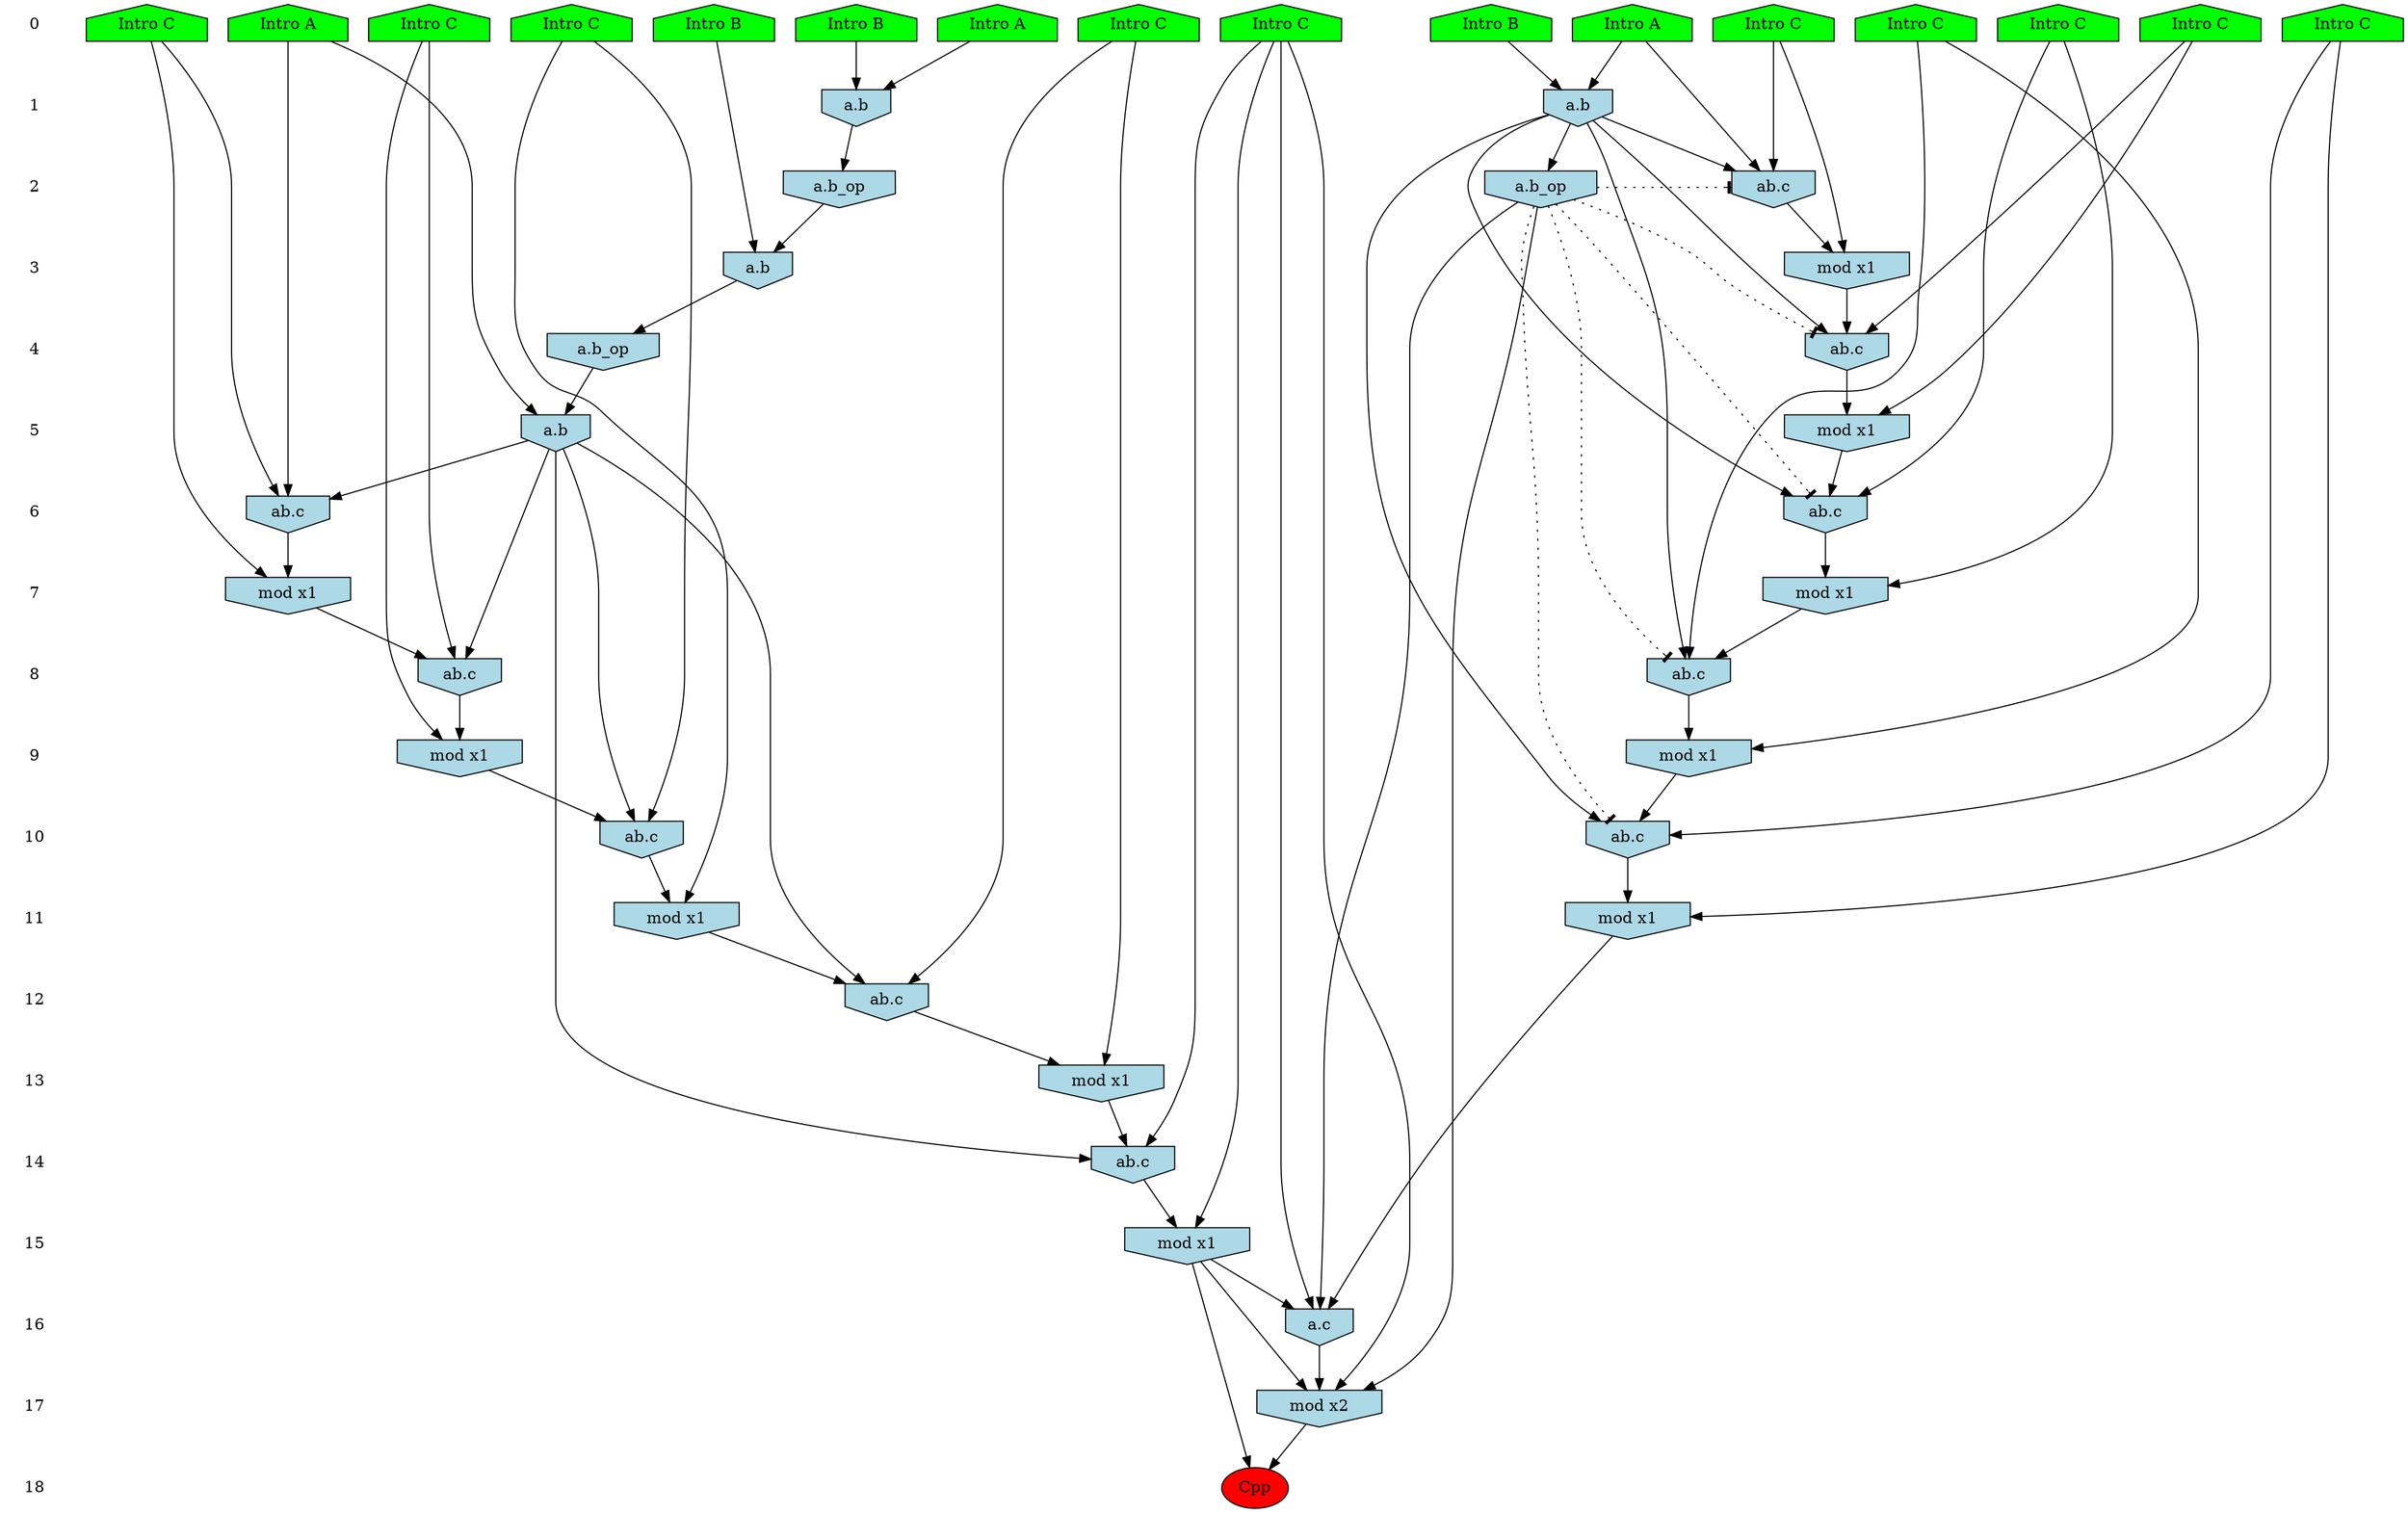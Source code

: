 /* Compression of 1 causal flows obtained in average at 1.622029E+01 t.u */
/* Compressed causal flows were: [2759] */
digraph G{
 ranksep=.5 ; 
{ rank = same ; "0" [shape=plaintext] ; node_1 [label ="Intro A", shape=house, style=filled, fillcolor=green] ;
node_2 [label ="Intro A", shape=house, style=filled, fillcolor=green] ;
node_3 [label ="Intro B", shape=house, style=filled, fillcolor=green] ;
node_4 [label ="Intro A", shape=house, style=filled, fillcolor=green] ;
node_5 [label ="Intro B", shape=house, style=filled, fillcolor=green] ;
node_6 [label ="Intro B", shape=house, style=filled, fillcolor=green] ;
node_7 [label ="Intro C", shape=house, style=filled, fillcolor=green] ;
node_8 [label ="Intro C", shape=house, style=filled, fillcolor=green] ;
node_9 [label ="Intro C", shape=house, style=filled, fillcolor=green] ;
node_10 [label ="Intro C", shape=house, style=filled, fillcolor=green] ;
node_11 [label ="Intro C", shape=house, style=filled, fillcolor=green] ;
node_12 [label ="Intro C", shape=house, style=filled, fillcolor=green] ;
node_13 [label ="Intro C", shape=house, style=filled, fillcolor=green] ;
node_14 [label ="Intro C", shape=house, style=filled, fillcolor=green] ;
node_15 [label ="Intro C", shape=house, style=filled, fillcolor=green] ;
node_16 [label ="Intro C", shape=house, style=filled, fillcolor=green] ;
}
{ rank = same ; "1" [shape=plaintext] ; node_17 [label="a.b", shape=invhouse, style=filled, fillcolor = lightblue] ;
node_19 [label="a.b", shape=invhouse, style=filled, fillcolor = lightblue] ;
}
{ rank = same ; "2" [shape=plaintext] ; node_18 [label="a.b_op", shape=invhouse, style=filled, fillcolor = lightblue] ;
node_20 [label="ab.c", shape=invhouse, style=filled, fillcolor = lightblue] ;
node_38 [label="a.b_op", shape=invhouse, style=filled, fillcolor = lightblue] ;
}
{ rank = same ; "3" [shape=plaintext] ; node_21 [label="mod x1", shape=invhouse, style=filled, fillcolor = lightblue] ;
node_22 [label="a.b", shape=invhouse, style=filled, fillcolor = lightblue] ;
}
{ rank = same ; "4" [shape=plaintext] ; node_23 [label="ab.c", shape=invhouse, style=filled, fillcolor = lightblue] ;
node_27 [label="a.b_op", shape=invhouse, style=filled, fillcolor = lightblue] ;
}
{ rank = same ; "5" [shape=plaintext] ; node_24 [label="mod x1", shape=invhouse, style=filled, fillcolor = lightblue] ;
node_29 [label="a.b", shape=invhouse, style=filled, fillcolor = lightblue] ;
}
{ rank = same ; "6" [shape=plaintext] ; node_25 [label="ab.c", shape=invhouse, style=filled, fillcolor = lightblue] ;
node_31 [label="ab.c", shape=invhouse, style=filled, fillcolor = lightblue] ;
}
{ rank = same ; "7" [shape=plaintext] ; node_26 [label="mod x1", shape=invhouse, style=filled, fillcolor = lightblue] ;
node_32 [label="mod x1", shape=invhouse, style=filled, fillcolor = lightblue] ;
}
{ rank = same ; "8" [shape=plaintext] ; node_28 [label="ab.c", shape=invhouse, style=filled, fillcolor = lightblue] ;
node_33 [label="ab.c", shape=invhouse, style=filled, fillcolor = lightblue] ;
}
{ rank = same ; "9" [shape=plaintext] ; node_30 [label="mod x1", shape=invhouse, style=filled, fillcolor = lightblue] ;
node_34 [label="mod x1", shape=invhouse, style=filled, fillcolor = lightblue] ;
}
{ rank = same ; "10" [shape=plaintext] ; node_35 [label="ab.c", shape=invhouse, style=filled, fillcolor = lightblue] ;
node_37 [label="ab.c", shape=invhouse, style=filled, fillcolor = lightblue] ;
}
{ rank = same ; "11" [shape=plaintext] ; node_36 [label="mod x1", shape=invhouse, style=filled, fillcolor = lightblue] ;
node_40 [label="mod x1", shape=invhouse, style=filled, fillcolor = lightblue] ;
}
{ rank = same ; "12" [shape=plaintext] ; node_39 [label="ab.c", shape=invhouse, style=filled, fillcolor = lightblue] ;
}
{ rank = same ; "13" [shape=plaintext] ; node_41 [label="mod x1", shape=invhouse, style=filled, fillcolor = lightblue] ;
}
{ rank = same ; "14" [shape=plaintext] ; node_42 [label="ab.c", shape=invhouse, style=filled, fillcolor = lightblue] ;
}
{ rank = same ; "15" [shape=plaintext] ; node_43 [label="mod x1", shape=invhouse, style=filled, fillcolor = lightblue] ;
}
{ rank = same ; "16" [shape=plaintext] ; node_44 [label="a.c", shape=invhouse, style=filled, fillcolor = lightblue] ;
}
{ rank = same ; "17" [shape=plaintext] ; node_45 [label="mod x2", shape=invhouse, style=filled, fillcolor = lightblue] ;
}
{ rank = same ; "18" [shape=plaintext] ; node_46 [label ="Cpp", style=filled, fillcolor=red] ;
}
"0" -> "1" [style="invis"]; 
"1" -> "2" [style="invis"]; 
"2" -> "3" [style="invis"]; 
"3" -> "4" [style="invis"]; 
"4" -> "5" [style="invis"]; 
"5" -> "6" [style="invis"]; 
"6" -> "7" [style="invis"]; 
"7" -> "8" [style="invis"]; 
"8" -> "9" [style="invis"]; 
"9" -> "10" [style="invis"]; 
"10" -> "11" [style="invis"]; 
"11" -> "12" [style="invis"]; 
"12" -> "13" [style="invis"]; 
"13" -> "14" [style="invis"]; 
"14" -> "15" [style="invis"]; 
"15" -> "16" [style="invis"]; 
"16" -> "17" [style="invis"]; 
"17" -> "18" [style="invis"]; 
node_1 -> node_17
node_5 -> node_17
node_17 -> node_18
node_2 -> node_19
node_6 -> node_19
node_2 -> node_20
node_10 -> node_20
node_19 -> node_20
node_10 -> node_21
node_20 -> node_21
node_3 -> node_22
node_18 -> node_22
node_13 -> node_23
node_19 -> node_23
node_21 -> node_23
node_13 -> node_24
node_23 -> node_24
node_14 -> node_25
node_19 -> node_25
node_24 -> node_25
node_14 -> node_26
node_25 -> node_26
node_22 -> node_27
node_11 -> node_28
node_19 -> node_28
node_26 -> node_28
node_4 -> node_29
node_27 -> node_29
node_11 -> node_30
node_28 -> node_30
node_4 -> node_31
node_12 -> node_31
node_29 -> node_31
node_12 -> node_32
node_31 -> node_32
node_15 -> node_33
node_29 -> node_33
node_32 -> node_33
node_15 -> node_34
node_33 -> node_34
node_8 -> node_35
node_29 -> node_35
node_34 -> node_35
node_8 -> node_36
node_35 -> node_36
node_7 -> node_37
node_19 -> node_37
node_30 -> node_37
node_19 -> node_38
node_9 -> node_39
node_29 -> node_39
node_36 -> node_39
node_7 -> node_40
node_37 -> node_40
node_9 -> node_41
node_39 -> node_41
node_16 -> node_42
node_29 -> node_42
node_41 -> node_42
node_16 -> node_43
node_42 -> node_43
node_16 -> node_44
node_38 -> node_44
node_40 -> node_44
node_43 -> node_44
node_16 -> node_45
node_38 -> node_45
node_43 -> node_45
node_44 -> node_45
node_43 -> node_46
node_45 -> node_46
node_38 -> node_37 [style=dotted, arrowhead = tee] 
node_38 -> node_28 [style=dotted, arrowhead = tee] 
node_38 -> node_25 [style=dotted, arrowhead = tee] 
node_38 -> node_23 [style=dotted, arrowhead = tee] 
node_38 -> node_20 [style=dotted, arrowhead = tee] 
}
/*
 Dot generation time: 0.000854
*/